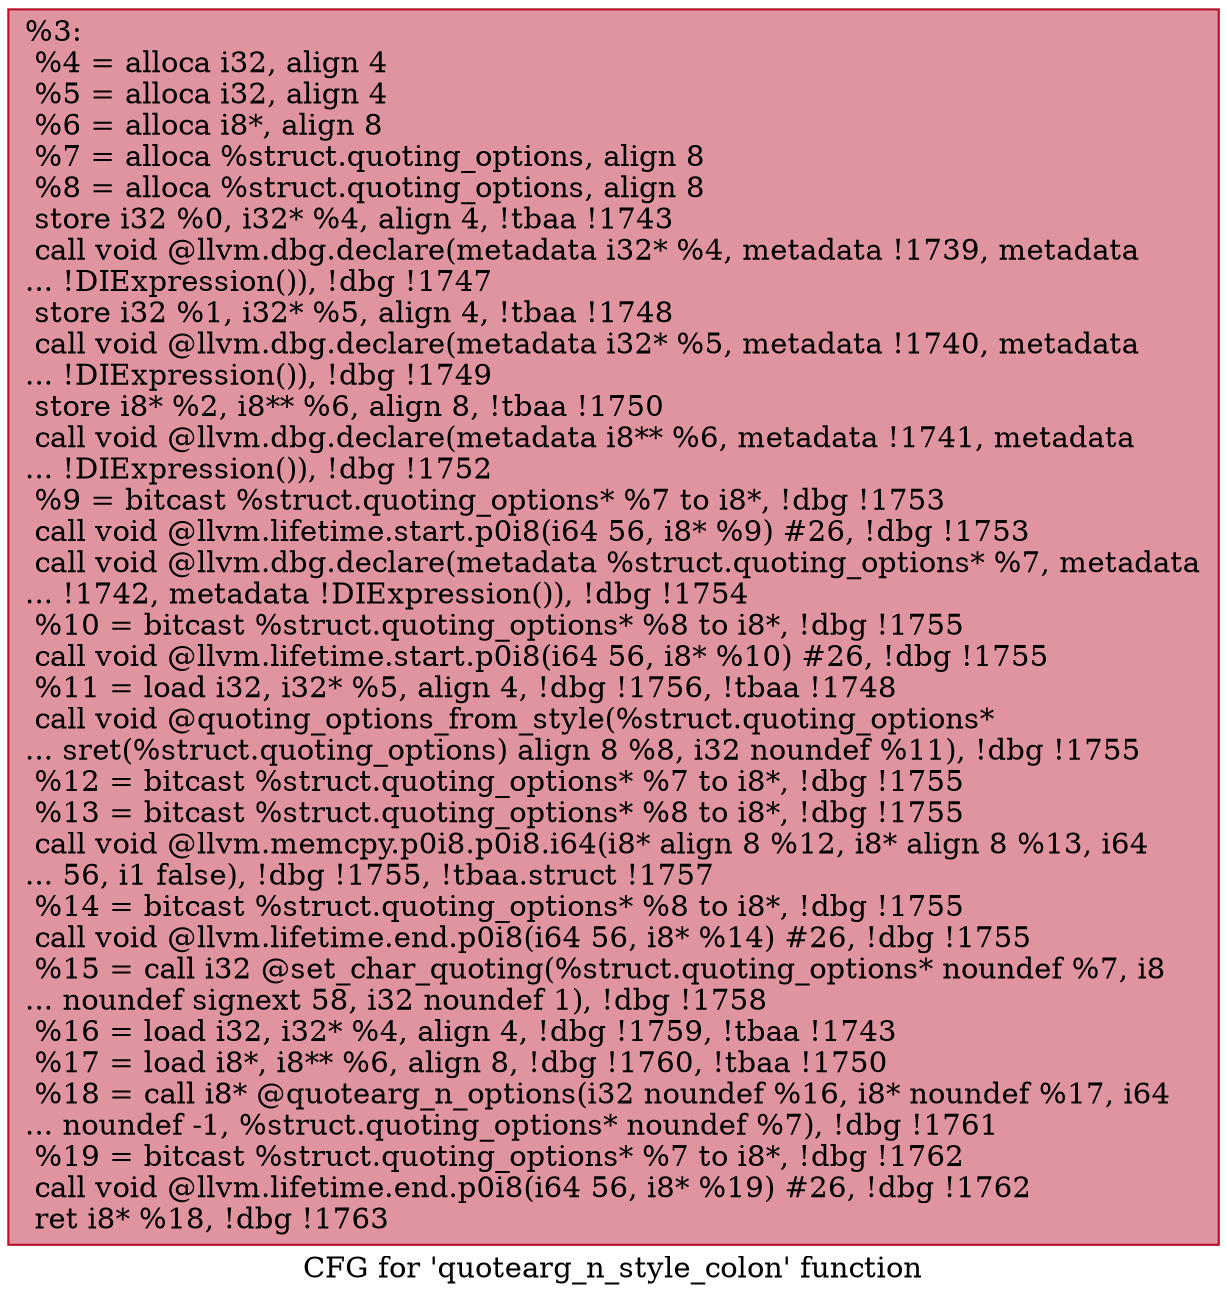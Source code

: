digraph "CFG for 'quotearg_n_style_colon' function" {
	label="CFG for 'quotearg_n_style_colon' function";

	Node0x1ae7800 [shape=record,color="#b70d28ff", style=filled, fillcolor="#b70d2870",label="{%3:\l  %4 = alloca i32, align 4\l  %5 = alloca i32, align 4\l  %6 = alloca i8*, align 8\l  %7 = alloca %struct.quoting_options, align 8\l  %8 = alloca %struct.quoting_options, align 8\l  store i32 %0, i32* %4, align 4, !tbaa !1743\l  call void @llvm.dbg.declare(metadata i32* %4, metadata !1739, metadata\l... !DIExpression()), !dbg !1747\l  store i32 %1, i32* %5, align 4, !tbaa !1748\l  call void @llvm.dbg.declare(metadata i32* %5, metadata !1740, metadata\l... !DIExpression()), !dbg !1749\l  store i8* %2, i8** %6, align 8, !tbaa !1750\l  call void @llvm.dbg.declare(metadata i8** %6, metadata !1741, metadata\l... !DIExpression()), !dbg !1752\l  %9 = bitcast %struct.quoting_options* %7 to i8*, !dbg !1753\l  call void @llvm.lifetime.start.p0i8(i64 56, i8* %9) #26, !dbg !1753\l  call void @llvm.dbg.declare(metadata %struct.quoting_options* %7, metadata\l... !1742, metadata !DIExpression()), !dbg !1754\l  %10 = bitcast %struct.quoting_options* %8 to i8*, !dbg !1755\l  call void @llvm.lifetime.start.p0i8(i64 56, i8* %10) #26, !dbg !1755\l  %11 = load i32, i32* %5, align 4, !dbg !1756, !tbaa !1748\l  call void @quoting_options_from_style(%struct.quoting_options*\l... sret(%struct.quoting_options) align 8 %8, i32 noundef %11), !dbg !1755\l  %12 = bitcast %struct.quoting_options* %7 to i8*, !dbg !1755\l  %13 = bitcast %struct.quoting_options* %8 to i8*, !dbg !1755\l  call void @llvm.memcpy.p0i8.p0i8.i64(i8* align 8 %12, i8* align 8 %13, i64\l... 56, i1 false), !dbg !1755, !tbaa.struct !1757\l  %14 = bitcast %struct.quoting_options* %8 to i8*, !dbg !1755\l  call void @llvm.lifetime.end.p0i8(i64 56, i8* %14) #26, !dbg !1755\l  %15 = call i32 @set_char_quoting(%struct.quoting_options* noundef %7, i8\l... noundef signext 58, i32 noundef 1), !dbg !1758\l  %16 = load i32, i32* %4, align 4, !dbg !1759, !tbaa !1743\l  %17 = load i8*, i8** %6, align 8, !dbg !1760, !tbaa !1750\l  %18 = call i8* @quotearg_n_options(i32 noundef %16, i8* noundef %17, i64\l... noundef -1, %struct.quoting_options* noundef %7), !dbg !1761\l  %19 = bitcast %struct.quoting_options* %7 to i8*, !dbg !1762\l  call void @llvm.lifetime.end.p0i8(i64 56, i8* %19) #26, !dbg !1762\l  ret i8* %18, !dbg !1763\l}"];
}
